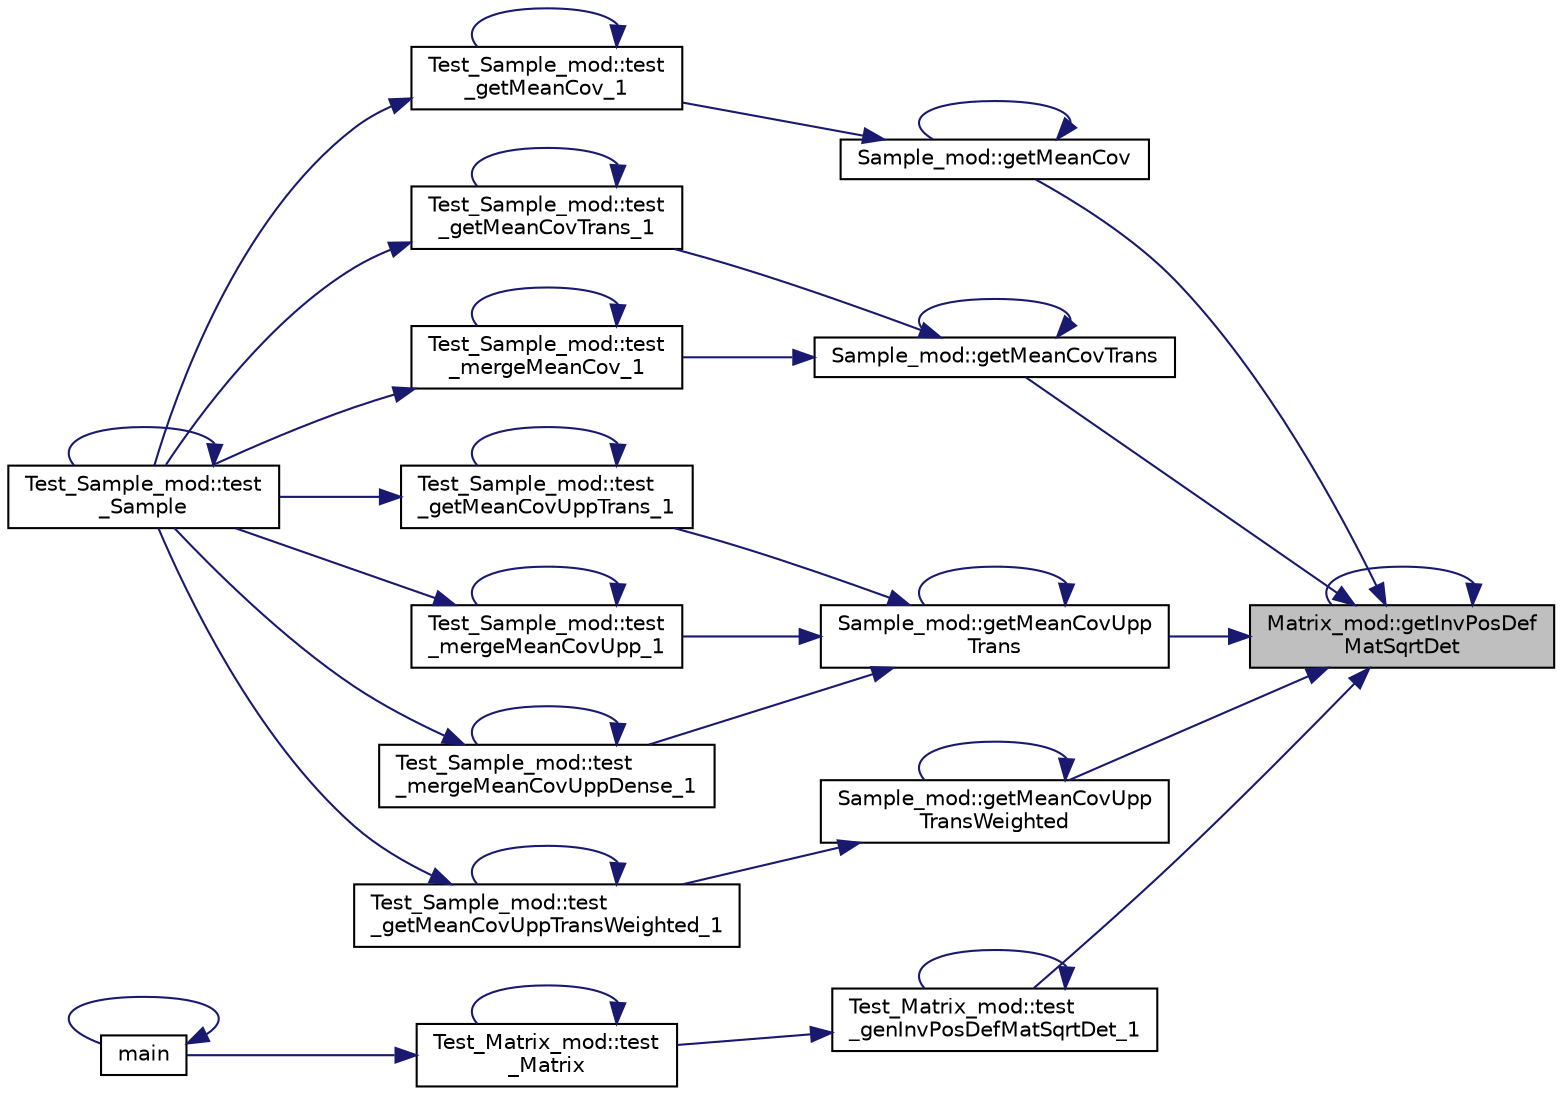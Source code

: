 digraph "Matrix_mod::getInvPosDefMatSqrtDet"
{
 // LATEX_PDF_SIZE
  edge [fontname="Helvetica",fontsize="10",labelfontname="Helvetica",labelfontsize="10"];
  node [fontname="Helvetica",fontsize="10",shape=record];
  rankdir="RL";
  Node1 [label="Matrix_mod::getInvPosDef\lMatSqrtDet",height=0.2,width=0.4,color="black", fillcolor="grey75", style="filled", fontcolor="black",tooltip="Return the inverse matrix of a symmetric-positive-definite input matrix, which is given in the upper ..."];
  Node1 -> Node1 [dir="back",color="midnightblue",fontsize="10",style="solid"];
  Node1 -> Node2 [dir="back",color="midnightblue",fontsize="10",style="solid"];
  Node2 [label="Sample_mod::getMeanCov",height=0.2,width=0.4,color="black", fillcolor="white", style="filled",URL="$namespaceSample__mod.html#a5f2a3ba527c41a88f8afefabf3385a9e",tooltip="Return the sample mean, covariance matrix, the Mahalanobis distances squared of the points with respe..."];
  Node2 -> Node2 [dir="back",color="midnightblue",fontsize="10",style="solid"];
  Node2 -> Node3 [dir="back",color="midnightblue",fontsize="10",style="solid"];
  Node3 [label="Test_Sample_mod::test\l_getMeanCov_1",height=0.2,width=0.4,color="black", fillcolor="white", style="filled",URL="$namespaceTest__Sample__mod.html#a5aa21d2bf37624dd05186da10e64ae98",tooltip=" "];
  Node3 -> Node3 [dir="back",color="midnightblue",fontsize="10",style="solid"];
  Node3 -> Node4 [dir="back",color="midnightblue",fontsize="10",style="solid"];
  Node4 [label="Test_Sample_mod::test\l_Sample",height=0.2,width=0.4,color="black", fillcolor="white", style="filled",URL="$namespaceTest__Sample__mod.html#a91b109f0aa7398a5b922aecc1cf52f24",tooltip=" "];
  Node4 -> Node4 [dir="back",color="midnightblue",fontsize="10",style="solid"];
  Node1 -> Node5 [dir="back",color="midnightblue",fontsize="10",style="solid"];
  Node5 [label="Sample_mod::getMeanCovTrans",height=0.2,width=0.4,color="black", fillcolor="white", style="filled",URL="$namespaceSample__mod.html#ab54f1da8d61065ad511b74648331cdab",tooltip="Return the sample mean, covariance matrix, the Mahalanobis distances squared of the points with respe..."];
  Node5 -> Node5 [dir="back",color="midnightblue",fontsize="10",style="solid"];
  Node5 -> Node6 [dir="back",color="midnightblue",fontsize="10",style="solid"];
  Node6 [label="Test_Sample_mod::test\l_getMeanCovTrans_1",height=0.2,width=0.4,color="black", fillcolor="white", style="filled",URL="$namespaceTest__Sample__mod.html#ac938382c059cdb31642f2aa4d5a27231",tooltip=" "];
  Node6 -> Node6 [dir="back",color="midnightblue",fontsize="10",style="solid"];
  Node6 -> Node4 [dir="back",color="midnightblue",fontsize="10",style="solid"];
  Node5 -> Node7 [dir="back",color="midnightblue",fontsize="10",style="solid"];
  Node7 [label="Test_Sample_mod::test\l_mergeMeanCov_1",height=0.2,width=0.4,color="black", fillcolor="white", style="filled",URL="$namespaceTest__Sample__mod.html#ad1a6b343c5b4d6398f61e2d1ccdaa8a5",tooltip=" "];
  Node7 -> Node7 [dir="back",color="midnightblue",fontsize="10",style="solid"];
  Node7 -> Node4 [dir="back",color="midnightblue",fontsize="10",style="solid"];
  Node1 -> Node8 [dir="back",color="midnightblue",fontsize="10",style="solid"];
  Node8 [label="Sample_mod::getMeanCovUpp\lTrans",height=0.2,width=0.4,color="black", fillcolor="white", style="filled",URL="$namespaceSample__mod.html#ae9487a1bd8fb8e417b2ad4b193e63c41",tooltip="Return the sample mean and the upper triangle of the covariance matrix of the input sample."];
  Node8 -> Node8 [dir="back",color="midnightblue",fontsize="10",style="solid"];
  Node8 -> Node9 [dir="back",color="midnightblue",fontsize="10",style="solid"];
  Node9 [label="Test_Sample_mod::test\l_getMeanCovUppTrans_1",height=0.2,width=0.4,color="black", fillcolor="white", style="filled",URL="$namespaceTest__Sample__mod.html#a2a8bb6881a476432e3ef86865ffd0e66",tooltip=" "];
  Node9 -> Node9 [dir="back",color="midnightblue",fontsize="10",style="solid"];
  Node9 -> Node4 [dir="back",color="midnightblue",fontsize="10",style="solid"];
  Node8 -> Node10 [dir="back",color="midnightblue",fontsize="10",style="solid"];
  Node10 [label="Test_Sample_mod::test\l_mergeMeanCovUpp_1",height=0.2,width=0.4,color="black", fillcolor="white", style="filled",URL="$namespaceTest__Sample__mod.html#a7f943e9c8bb23c6dcd3f3131c41d2fb7",tooltip=" "];
  Node10 -> Node10 [dir="back",color="midnightblue",fontsize="10",style="solid"];
  Node10 -> Node4 [dir="back",color="midnightblue",fontsize="10",style="solid"];
  Node8 -> Node11 [dir="back",color="midnightblue",fontsize="10",style="solid"];
  Node11 [label="Test_Sample_mod::test\l_mergeMeanCovUppDense_1",height=0.2,width=0.4,color="black", fillcolor="white", style="filled",URL="$namespaceTest__Sample__mod.html#a3212c39fce55f96ae72c842e17e4b33f",tooltip=" "];
  Node11 -> Node11 [dir="back",color="midnightblue",fontsize="10",style="solid"];
  Node11 -> Node4 [dir="back",color="midnightblue",fontsize="10",style="solid"];
  Node1 -> Node12 [dir="back",color="midnightblue",fontsize="10",style="solid"];
  Node12 [label="Sample_mod::getMeanCovUpp\lTransWeighted",height=0.2,width=0.4,color="black", fillcolor="white", style="filled",URL="$namespaceSample__mod.html#a69fe9bd0741ff89ecef392e6c4df1308",tooltip="Return the mean and the upper triangle of the covariance matrix of the input weighted sample."];
  Node12 -> Node12 [dir="back",color="midnightblue",fontsize="10",style="solid"];
  Node12 -> Node13 [dir="back",color="midnightblue",fontsize="10",style="solid"];
  Node13 [label="Test_Sample_mod::test\l_getMeanCovUppTransWeighted_1",height=0.2,width=0.4,color="black", fillcolor="white", style="filled",URL="$namespaceTest__Sample__mod.html#a1dbba18d39a710c6d6ac145e741f3bd8",tooltip=" "];
  Node13 -> Node13 [dir="back",color="midnightblue",fontsize="10",style="solid"];
  Node13 -> Node4 [dir="back",color="midnightblue",fontsize="10",style="solid"];
  Node1 -> Node14 [dir="back",color="midnightblue",fontsize="10",style="solid"];
  Node14 [label="Test_Matrix_mod::test\l_genInvPosDefMatSqrtDet_1",height=0.2,width=0.4,color="black", fillcolor="white", style="filled",URL="$namespaceTest__Matrix__mod.html#a4fe010b4d1d2dc39b92762f57392af62",tooltip=" "];
  Node14 -> Node14 [dir="back",color="midnightblue",fontsize="10",style="solid"];
  Node14 -> Node15 [dir="back",color="midnightblue",fontsize="10",style="solid"];
  Node15 [label="Test_Matrix_mod::test\l_Matrix",height=0.2,width=0.4,color="black", fillcolor="white", style="filled",URL="$namespaceTest__Matrix__mod.html#a161e4fab14dcb86026d3f0de3fc5658d",tooltip=" "];
  Node15 -> Node16 [dir="back",color="midnightblue",fontsize="10",style="solid"];
  Node16 [label="main",height=0.2,width=0.4,color="black", fillcolor="white", style="filled",URL="$main_8f90.html#a8ec2266d83cd6c0b762cbcbc92c0af3d",tooltip="This is main entry to the tests of the ParaMonte kernel library."];
  Node16 -> Node16 [dir="back",color="midnightblue",fontsize="10",style="solid"];
  Node15 -> Node15 [dir="back",color="midnightblue",fontsize="10",style="solid"];
}
